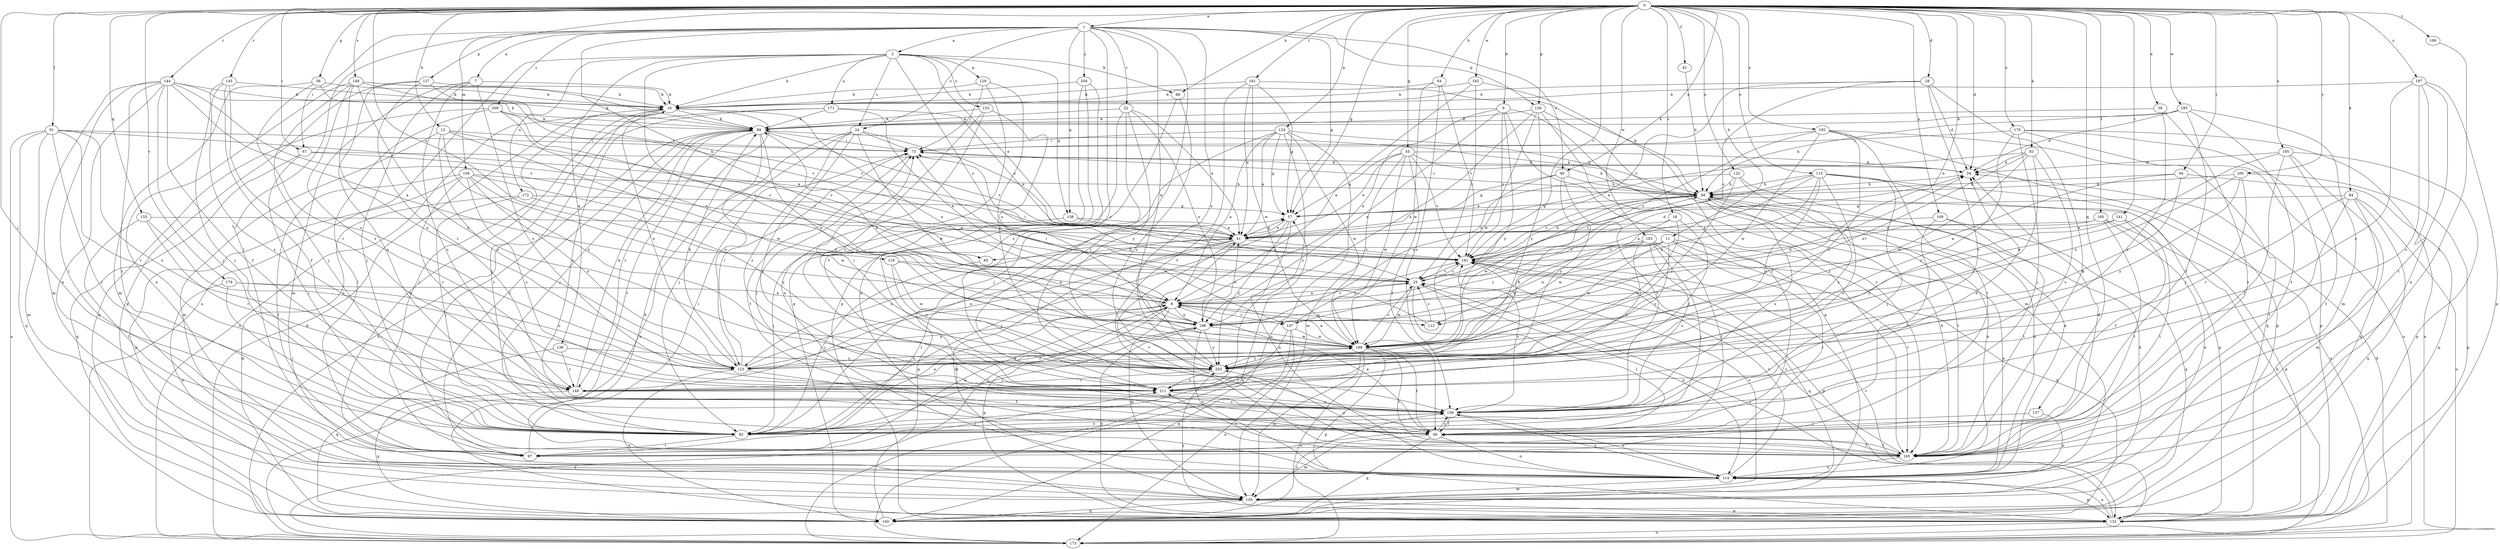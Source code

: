 strict digraph  {
0;
1;
2;
7;
8;
9;
11;
12;
16;
18;
22;
24;
25;
28;
34;
38;
40;
41;
42;
49;
55;
56;
57;
64;
65;
66;
67;
73;
82;
83;
84;
88;
89;
91;
94;
97;
104;
105;
109;
112;
114;
115;
119;
122;
123;
124;
126;
127;
129;
132;
133;
137;
138;
139;
140;
141;
144;
145;
147;
148;
149;
152;
156;
160;
161;
165;
170;
171;
172;
173;
179;
181;
182;
183;
185;
188;
192;
195;
196;
197;
199;
200;
203;
204;
209;
211;
0 -> 1  [label=a];
0 -> 9  [label=b];
0 -> 11  [label=b];
0 -> 12  [label=b];
0 -> 18  [label=c];
0 -> 28  [label=d];
0 -> 34  [label=d];
0 -> 38  [label=e];
0 -> 40  [label=e];
0 -> 42  [label=f];
0 -> 55  [label=g];
0 -> 56  [label=g];
0 -> 57  [label=g];
0 -> 64  [label=h];
0 -> 67  [label=i];
0 -> 82  [label=j];
0 -> 83  [label=k];
0 -> 84  [label=k];
0 -> 88  [label=k];
0 -> 91  [label=l];
0 -> 94  [label=l];
0 -> 104  [label=m];
0 -> 109  [label=n];
0 -> 112  [label=n];
0 -> 115  [label=o];
0 -> 119  [label=o];
0 -> 122  [label=o];
0 -> 124  [label=p];
0 -> 126  [label=p];
0 -> 133  [label=q];
0 -> 137  [label=q];
0 -> 141  [label=r];
0 -> 144  [label=r];
0 -> 145  [label=r];
0 -> 149  [label=s];
0 -> 160  [label=t];
0 -> 161  [label=t];
0 -> 170  [label=u];
0 -> 179  [label=v];
0 -> 181  [label=v];
0 -> 182  [label=w];
0 -> 183  [label=w];
0 -> 185  [label=w];
0 -> 192  [label=x];
0 -> 195  [label=x];
0 -> 197  [label=y];
0 -> 199  [label=y];
0 -> 200  [label=y];
1 -> 2  [label=a];
1 -> 7  [label=a];
1 -> 22  [label=c];
1 -> 24  [label=c];
1 -> 40  [label=e];
1 -> 57  [label=g];
1 -> 65  [label=h];
1 -> 67  [label=i];
1 -> 97  [label=l];
1 -> 126  [label=p];
1 -> 127  [label=p];
1 -> 138  [label=q];
1 -> 165  [label=t];
1 -> 188  [label=w];
1 -> 203  [label=y];
1 -> 204  [label=z];
1 -> 209  [label=z];
1 -> 211  [label=z];
2 -> 16  [label=b];
2 -> 24  [label=c];
2 -> 25  [label=c];
2 -> 41  [label=e];
2 -> 88  [label=k];
2 -> 129  [label=p];
2 -> 138  [label=q];
2 -> 139  [label=q];
2 -> 147  [label=r];
2 -> 152  [label=s];
2 -> 171  [label=u];
2 -> 172  [label=u];
2 -> 173  [label=u];
7 -> 16  [label=b];
7 -> 82  [label=j];
7 -> 105  [label=m];
7 -> 156  [label=s];
7 -> 211  [label=z];
8 -> 25  [label=c];
8 -> 97  [label=l];
8 -> 105  [label=m];
8 -> 112  [label=n];
8 -> 132  [label=p];
8 -> 147  [label=r];
8 -> 196  [label=x];
9 -> 8  [label=a];
9 -> 89  [label=k];
9 -> 140  [label=q];
9 -> 165  [label=t];
9 -> 181  [label=v];
9 -> 196  [label=x];
9 -> 203  [label=y];
11 -> 65  [label=h];
11 -> 97  [label=l];
11 -> 112  [label=n];
11 -> 114  [label=n];
11 -> 147  [label=r];
11 -> 165  [label=t];
11 -> 181  [label=v];
11 -> 188  [label=w];
11 -> 203  [label=y];
12 -> 73  [label=i];
12 -> 105  [label=m];
12 -> 123  [label=o];
12 -> 181  [label=v];
12 -> 188  [label=w];
12 -> 203  [label=y];
16 -> 89  [label=k];
16 -> 97  [label=l];
16 -> 123  [label=o];
16 -> 165  [label=t];
16 -> 173  [label=u];
16 -> 196  [label=x];
18 -> 41  [label=e];
18 -> 188  [label=w];
18 -> 203  [label=y];
18 -> 211  [label=z];
22 -> 41  [label=e];
22 -> 89  [label=k];
22 -> 114  [label=n];
22 -> 196  [label=x];
22 -> 203  [label=y];
22 -> 211  [label=z];
24 -> 41  [label=e];
24 -> 73  [label=i];
24 -> 82  [label=j];
24 -> 156  [label=s];
24 -> 173  [label=u];
24 -> 188  [label=w];
24 -> 211  [label=z];
25 -> 8  [label=a];
25 -> 73  [label=i];
25 -> 97  [label=l];
25 -> 114  [label=n];
25 -> 181  [label=v];
25 -> 188  [label=w];
28 -> 16  [label=b];
28 -> 25  [label=c];
28 -> 34  [label=d];
28 -> 156  [label=s];
28 -> 165  [label=t];
28 -> 181  [label=v];
34 -> 66  [label=h];
38 -> 89  [label=k];
38 -> 165  [label=t];
38 -> 211  [label=z];
40 -> 57  [label=g];
40 -> 66  [label=h];
40 -> 156  [label=s];
40 -> 196  [label=x];
40 -> 203  [label=y];
41 -> 57  [label=g];
41 -> 97  [label=l];
41 -> 105  [label=m];
41 -> 123  [label=o];
41 -> 165  [label=t];
41 -> 181  [label=v];
42 -> 66  [label=h];
49 -> 8  [label=a];
49 -> 73  [label=i];
49 -> 105  [label=m];
49 -> 114  [label=n];
49 -> 140  [label=q];
49 -> 156  [label=s];
49 -> 165  [label=t];
55 -> 34  [label=d];
55 -> 41  [label=e];
55 -> 49  [label=f];
55 -> 57  [label=g];
55 -> 66  [label=h];
55 -> 105  [label=m];
55 -> 181  [label=v];
55 -> 188  [label=w];
56 -> 16  [label=b];
56 -> 89  [label=k];
56 -> 105  [label=m];
56 -> 123  [label=o];
57 -> 41  [label=e];
57 -> 82  [label=j];
57 -> 114  [label=n];
57 -> 203  [label=y];
64 -> 16  [label=b];
64 -> 156  [label=s];
64 -> 181  [label=v];
64 -> 188  [label=w];
65 -> 82  [label=j];
66 -> 57  [label=g];
66 -> 73  [label=i];
66 -> 89  [label=k];
66 -> 114  [label=n];
66 -> 156  [label=s];
66 -> 165  [label=t];
66 -> 181  [label=v];
66 -> 188  [label=w];
67 -> 34  [label=d];
67 -> 82  [label=j];
67 -> 140  [label=q];
67 -> 181  [label=v];
73 -> 34  [label=d];
73 -> 165  [label=t];
82 -> 8  [label=a];
82 -> 97  [label=l];
82 -> 156  [label=s];
83 -> 34  [label=d];
83 -> 41  [label=e];
83 -> 148  [label=r];
83 -> 156  [label=s];
83 -> 188  [label=w];
83 -> 196  [label=x];
84 -> 49  [label=f];
84 -> 57  [label=g];
84 -> 105  [label=m];
84 -> 140  [label=q];
84 -> 173  [label=u];
84 -> 203  [label=y];
88 -> 132  [label=p];
88 -> 156  [label=s];
89 -> 73  [label=i];
89 -> 82  [label=j];
89 -> 97  [label=l];
89 -> 123  [label=o];
89 -> 148  [label=r];
89 -> 165  [label=t];
89 -> 173  [label=u];
89 -> 181  [label=v];
89 -> 196  [label=x];
91 -> 41  [label=e];
91 -> 73  [label=i];
91 -> 82  [label=j];
91 -> 105  [label=m];
91 -> 140  [label=q];
91 -> 148  [label=r];
91 -> 173  [label=u];
91 -> 211  [label=z];
94 -> 8  [label=a];
94 -> 66  [label=h];
94 -> 132  [label=p];
94 -> 203  [label=y];
97 -> 8  [label=a];
97 -> 73  [label=i];
104 -> 66  [label=h];
104 -> 97  [label=l];
104 -> 123  [label=o];
104 -> 132  [label=p];
104 -> 148  [label=r];
104 -> 188  [label=w];
104 -> 196  [label=x];
104 -> 211  [label=z];
105 -> 66  [label=h];
105 -> 132  [label=p];
105 -> 140  [label=q];
105 -> 181  [label=v];
109 -> 41  [label=e];
109 -> 49  [label=f];
109 -> 140  [label=q];
109 -> 165  [label=t];
112 -> 25  [label=c];
112 -> 73  [label=i];
114 -> 16  [label=b];
114 -> 66  [label=h];
114 -> 105  [label=m];
114 -> 132  [label=p];
114 -> 156  [label=s];
114 -> 181  [label=v];
115 -> 8  [label=a];
115 -> 25  [label=c];
115 -> 66  [label=h];
115 -> 82  [label=j];
115 -> 123  [label=o];
115 -> 132  [label=p];
115 -> 156  [label=s];
115 -> 173  [label=u];
115 -> 196  [label=x];
119 -> 8  [label=a];
119 -> 25  [label=c];
119 -> 188  [label=w];
119 -> 203  [label=y];
122 -> 41  [label=e];
122 -> 66  [label=h];
122 -> 114  [label=n];
122 -> 123  [label=o];
122 -> 211  [label=z];
123 -> 8  [label=a];
123 -> 41  [label=e];
123 -> 49  [label=f];
123 -> 66  [label=h];
123 -> 73  [label=i];
123 -> 89  [label=k];
123 -> 140  [label=q];
123 -> 188  [label=w];
124 -> 8  [label=a];
124 -> 41  [label=e];
124 -> 57  [label=g];
124 -> 66  [label=h];
124 -> 73  [label=i];
124 -> 82  [label=j];
124 -> 173  [label=u];
124 -> 188  [label=w];
124 -> 211  [label=z];
126 -> 49  [label=f];
126 -> 89  [label=k];
126 -> 105  [label=m];
126 -> 188  [label=w];
126 -> 196  [label=x];
126 -> 203  [label=y];
127 -> 16  [label=b];
127 -> 140  [label=q];
127 -> 148  [label=r];
127 -> 156  [label=s];
127 -> 181  [label=v];
129 -> 16  [label=b];
129 -> 73  [label=i];
129 -> 156  [label=s];
129 -> 203  [label=y];
132 -> 16  [label=b];
132 -> 25  [label=c];
132 -> 114  [label=n];
132 -> 173  [label=u];
132 -> 181  [label=v];
132 -> 196  [label=x];
132 -> 203  [label=y];
133 -> 41  [label=e];
133 -> 97  [label=l];
133 -> 123  [label=o];
133 -> 148  [label=r];
137 -> 82  [label=j];
137 -> 114  [label=n];
138 -> 25  [label=c];
138 -> 41  [label=e];
138 -> 82  [label=j];
139 -> 140  [label=q];
139 -> 148  [label=r];
139 -> 203  [label=y];
140 -> 57  [label=g];
140 -> 156  [label=s];
141 -> 41  [label=e];
141 -> 49  [label=f];
141 -> 165  [label=t];
141 -> 203  [label=y];
144 -> 8  [label=a];
144 -> 16  [label=b];
144 -> 49  [label=f];
144 -> 82  [label=j];
144 -> 89  [label=k];
144 -> 97  [label=l];
144 -> 105  [label=m];
144 -> 114  [label=n];
144 -> 165  [label=t];
144 -> 181  [label=v];
145 -> 16  [label=b];
145 -> 49  [label=f];
145 -> 82  [label=j];
145 -> 148  [label=r];
145 -> 156  [label=s];
147 -> 82  [label=j];
147 -> 140  [label=q];
147 -> 173  [label=u];
147 -> 181  [label=v];
147 -> 188  [label=w];
148 -> 8  [label=a];
148 -> 89  [label=k];
148 -> 140  [label=q];
148 -> 156  [label=s];
149 -> 16  [label=b];
149 -> 82  [label=j];
149 -> 89  [label=k];
149 -> 114  [label=n];
149 -> 123  [label=o];
149 -> 181  [label=v];
149 -> 203  [label=y];
149 -> 211  [label=z];
152 -> 89  [label=k];
152 -> 114  [label=n];
152 -> 196  [label=x];
152 -> 211  [label=z];
156 -> 34  [label=d];
156 -> 49  [label=f];
156 -> 82  [label=j];
156 -> 114  [label=n];
156 -> 181  [label=v];
160 -> 41  [label=e];
160 -> 114  [label=n];
160 -> 132  [label=p];
160 -> 165  [label=t];
160 -> 181  [label=v];
161 -> 16  [label=b];
161 -> 41  [label=e];
161 -> 49  [label=f];
161 -> 57  [label=g];
161 -> 66  [label=h];
161 -> 188  [label=w];
165 -> 25  [label=c];
165 -> 34  [label=d];
165 -> 49  [label=f];
165 -> 66  [label=h];
165 -> 114  [label=n];
165 -> 203  [label=y];
165 -> 211  [label=z];
170 -> 73  [label=i];
170 -> 82  [label=j];
170 -> 132  [label=p];
170 -> 140  [label=q];
170 -> 173  [label=u];
170 -> 211  [label=z];
171 -> 8  [label=a];
171 -> 41  [label=e];
171 -> 82  [label=j];
171 -> 89  [label=k];
171 -> 156  [label=s];
172 -> 57  [label=g];
172 -> 82  [label=j];
172 -> 140  [label=q];
172 -> 203  [label=y];
173 -> 16  [label=b];
173 -> 34  [label=d];
173 -> 57  [label=g];
173 -> 66  [label=h];
173 -> 211  [label=z];
179 -> 8  [label=a];
179 -> 82  [label=j];
179 -> 114  [label=n];
179 -> 123  [label=o];
181 -> 25  [label=c];
181 -> 34  [label=d];
181 -> 66  [label=h];
181 -> 132  [label=p];
181 -> 140  [label=q];
182 -> 8  [label=a];
182 -> 16  [label=b];
182 -> 25  [label=c];
182 -> 165  [label=t];
183 -> 49  [label=f];
183 -> 82  [label=j];
183 -> 140  [label=q];
183 -> 156  [label=s];
183 -> 181  [label=v];
183 -> 188  [label=w];
183 -> 211  [label=z];
185 -> 34  [label=d];
185 -> 49  [label=f];
185 -> 66  [label=h];
185 -> 89  [label=k];
185 -> 105  [label=m];
185 -> 165  [label=t];
188 -> 8  [label=a];
188 -> 25  [label=c];
188 -> 49  [label=f];
188 -> 105  [label=m];
188 -> 123  [label=o];
188 -> 132  [label=p];
188 -> 165  [label=t];
188 -> 173  [label=u];
188 -> 203  [label=y];
192 -> 25  [label=c];
192 -> 73  [label=i];
192 -> 97  [label=l];
192 -> 132  [label=p];
192 -> 173  [label=u];
192 -> 188  [label=w];
192 -> 203  [label=y];
195 -> 34  [label=d];
195 -> 49  [label=f];
195 -> 132  [label=p];
195 -> 140  [label=q];
195 -> 165  [label=t];
195 -> 188  [label=w];
196 -> 34  [label=d];
196 -> 41  [label=e];
196 -> 82  [label=j];
196 -> 89  [label=k];
196 -> 114  [label=n];
196 -> 148  [label=r];
196 -> 188  [label=w];
196 -> 203  [label=y];
197 -> 16  [label=b];
197 -> 114  [label=n];
197 -> 132  [label=p];
197 -> 156  [label=s];
197 -> 165  [label=t];
197 -> 211  [label=z];
199 -> 165  [label=t];
200 -> 66  [label=h];
200 -> 132  [label=p];
200 -> 148  [label=r];
200 -> 196  [label=x];
200 -> 203  [label=y];
203 -> 41  [label=e];
203 -> 73  [label=i];
203 -> 148  [label=r];
203 -> 211  [label=z];
204 -> 16  [label=b];
204 -> 49  [label=f];
204 -> 140  [label=q];
204 -> 211  [label=z];
209 -> 8  [label=a];
209 -> 25  [label=c];
209 -> 89  [label=k];
209 -> 97  [label=l];
209 -> 140  [label=q];
211 -> 156  [label=s];
}
